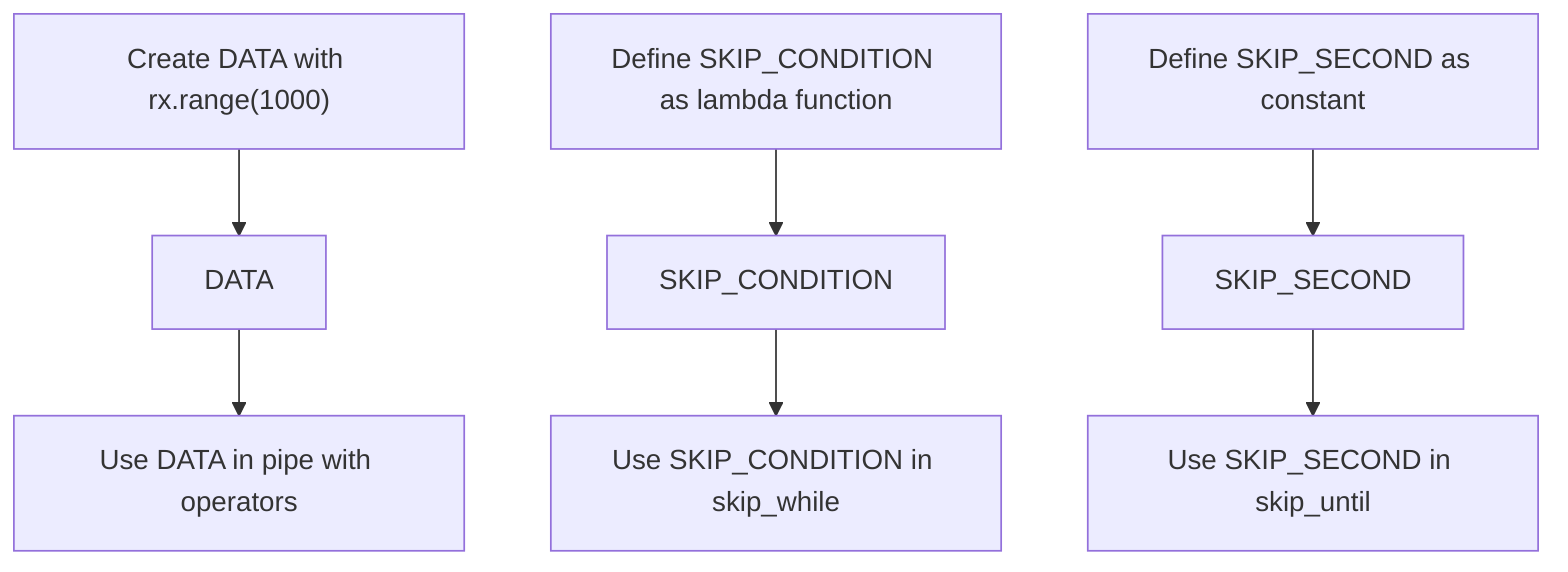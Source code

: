 flowchart TD
  %% Data Variables
  DATA["DATA"]
  SKIP_CONDITION["SKIP_CONDITION"]
  SKIP_SECOND["SKIP_SECOND"]

  %% Data Creation
  DATA_CREATION["Create DATA with rx.range(1000)"]
  DATA_CREATION --> DATA
  SKIP_CONDITION_CREATION["Define SKIP_CONDITION as lambda function"]
  SKIP_CONDITION_CREATION --> SKIP_CONDITION
  SKIP_SECOND_CREATION["Define SKIP_SECOND as constant"]
  SKIP_SECOND_CREATION --> SKIP_SECOND

  %% Data Flow
  DATA_FLOW1["Use DATA in pipe with operators"]
  DATA --> DATA_FLOW1
  SKIP_CONDITION_FLOW["Use SKIP_CONDITION in skip_while"]
  SKIP_CONDITION --> SKIP_CONDITION_FLOW
  SKIP_SECOND_FLOW["Use SKIP_SECOND in skip_until"]
  SKIP_SECOND --> SKIP_SECOND_FLOW